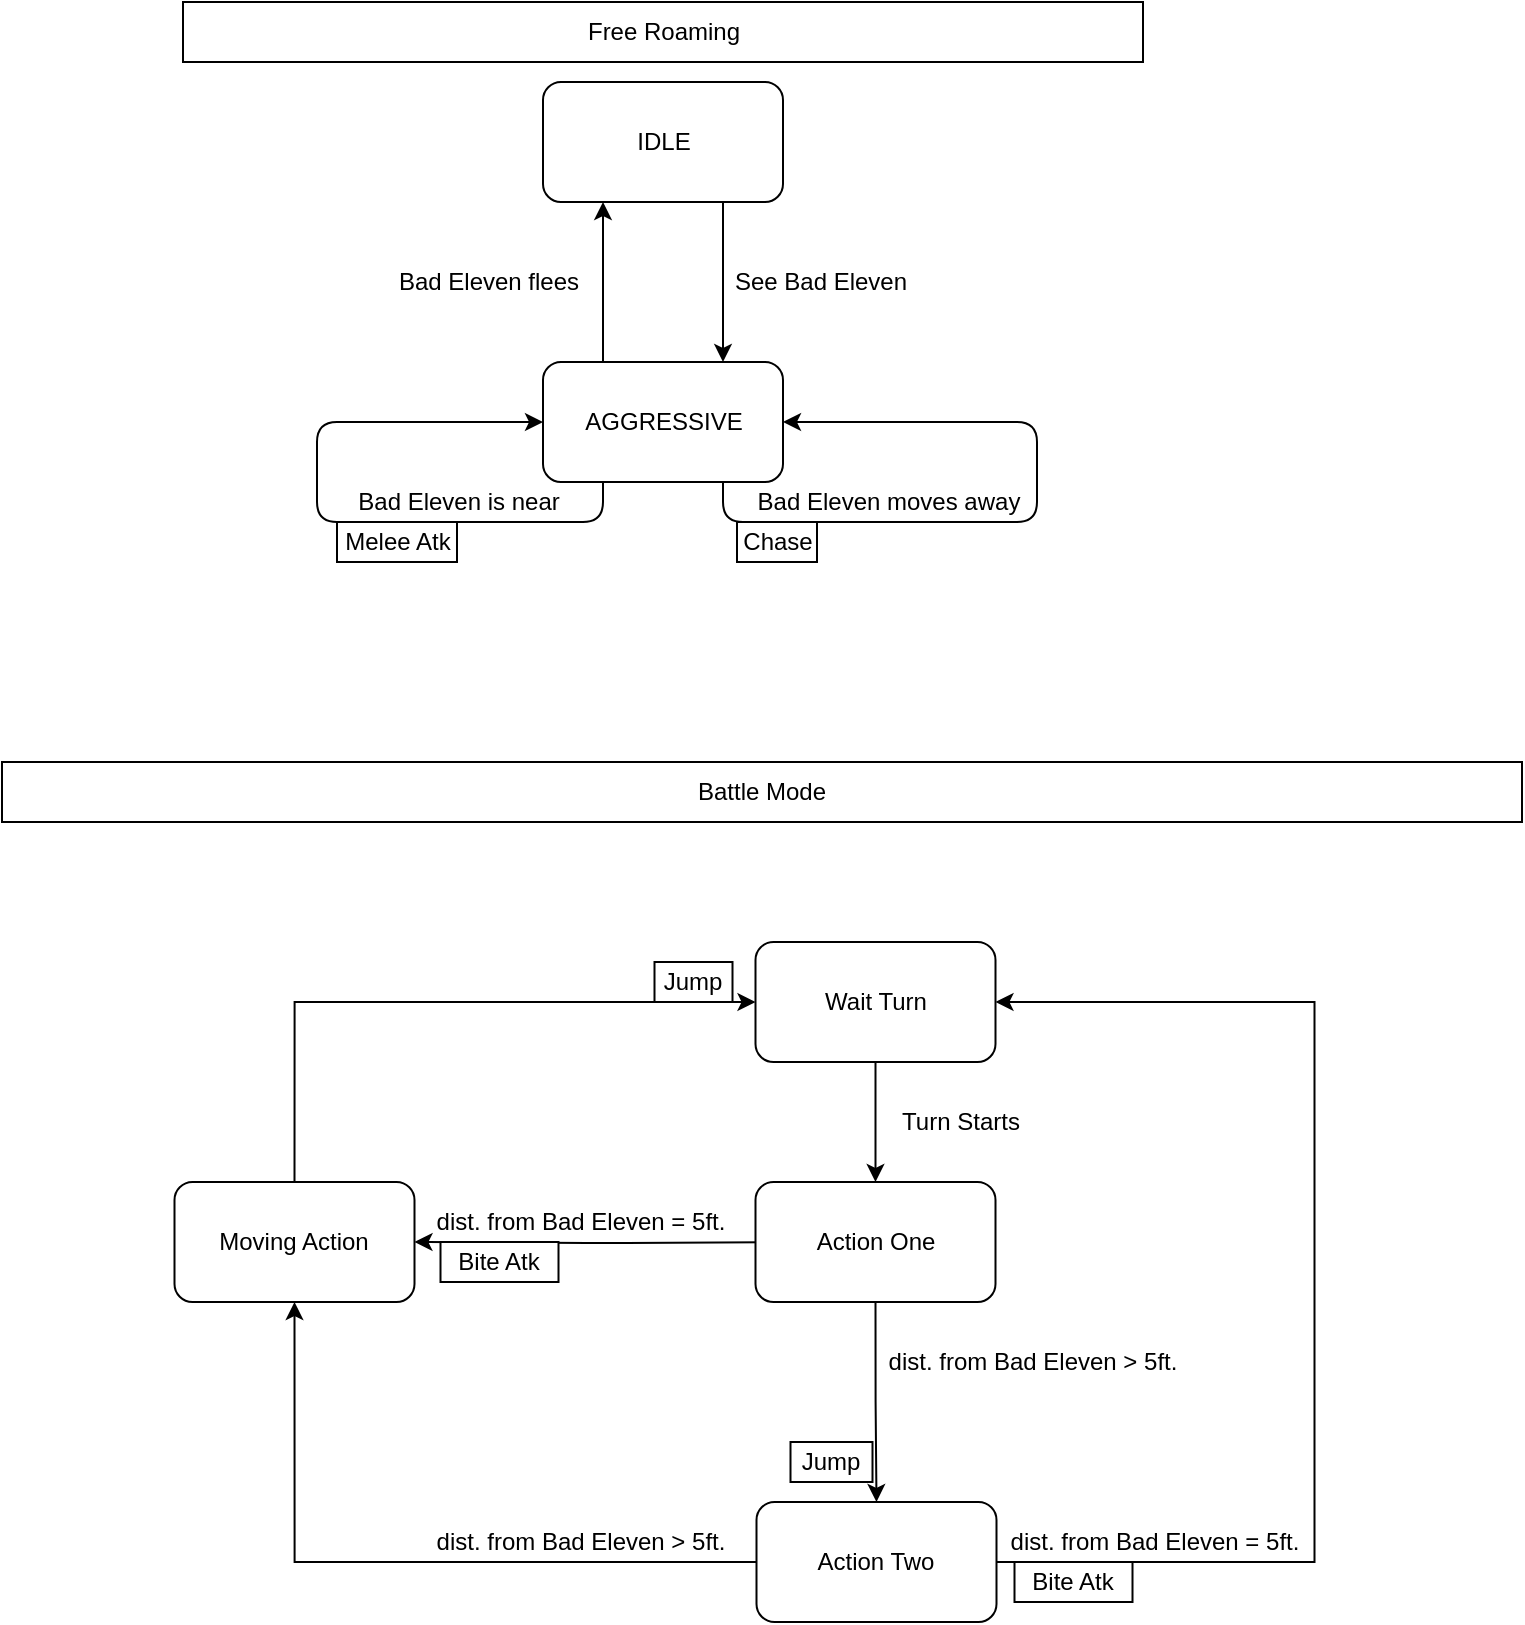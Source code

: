 <mxfile version="12.5.1"><diagram id="Zlv_XiqWlyx7ft0DZovL" name="Page-1"><mxGraphModel dx="460" dy="703" grid="1" gridSize="10" guides="1" tooltips="1" connect="1" arrows="1" fold="1" page="1" pageScale="1" pageWidth="827" pageHeight="1169" math="0" shadow="0"><root><mxCell id="0"/><mxCell id="1" parent="0"/><mxCell id="uVq_kR3ZMAJ6x4FoBAPn-3" style="edgeStyle=orthogonalEdgeStyle;rounded=0;orthogonalLoop=1;jettySize=auto;html=1;exitX=0.75;exitY=1;exitDx=0;exitDy=0;entryX=0.75;entryY=0;entryDx=0;entryDy=0;" parent="1" source="uVq_kR3ZMAJ6x4FoBAPn-1" target="uVq_kR3ZMAJ6x4FoBAPn-2" edge="1"><mxGeometry relative="1" as="geometry"/></mxCell><mxCell id="uVq_kR3ZMAJ6x4FoBAPn-1" value="IDLE" style="rounded=1;whiteSpace=wrap;html=1;" parent="1" vertex="1"><mxGeometry x="310.5" y="80" width="120" height="60" as="geometry"/></mxCell><mxCell id="uVq_kR3ZMAJ6x4FoBAPn-4" style="edgeStyle=orthogonalEdgeStyle;rounded=0;orthogonalLoop=1;jettySize=auto;html=1;exitX=0.25;exitY=0;exitDx=0;exitDy=0;entryX=0.25;entryY=1;entryDx=0;entryDy=0;" parent="1" source="uVq_kR3ZMAJ6x4FoBAPn-2" target="uVq_kR3ZMAJ6x4FoBAPn-1" edge="1"><mxGeometry relative="1" as="geometry"/></mxCell><mxCell id="uVq_kR3ZMAJ6x4FoBAPn-2" value="AGGRESSIVE" style="rounded=1;whiteSpace=wrap;html=1;" parent="1" vertex="1"><mxGeometry x="310.5" y="220" width="120" height="60" as="geometry"/></mxCell><mxCell id="uVq_kR3ZMAJ6x4FoBAPn-5" value="See Bad Eleven" style="text;html=1;align=center;verticalAlign=middle;resizable=0;points=[];autosize=1;" parent="1" vertex="1"><mxGeometry x="398.5" y="170" width="100" height="20" as="geometry"/></mxCell><mxCell id="uVq_kR3ZMAJ6x4FoBAPn-6" value="Bad Eleven flees" style="text;html=1;align=center;verticalAlign=middle;resizable=0;points=[];autosize=1;" parent="1" vertex="1"><mxGeometry x="227.5" y="170" width="110" height="20" as="geometry"/></mxCell><mxCell id="uVq_kR3ZMAJ6x4FoBAPn-8" style="edgeStyle=orthogonalEdgeStyle;orthogonalLoop=1;jettySize=auto;html=1;exitX=0.75;exitY=1;exitDx=0;exitDy=0;entryX=1;entryY=0.5;entryDx=0;entryDy=0;rounded=1;" parent="1" source="uVq_kR3ZMAJ6x4FoBAPn-2" target="uVq_kR3ZMAJ6x4FoBAPn-2" edge="1"><mxGeometry relative="1" as="geometry"><Array as="points"><mxPoint x="400.5" y="300"/><mxPoint x="557.5" y="300"/><mxPoint x="557.5" y="250"/></Array></mxGeometry></mxCell><mxCell id="uVq_kR3ZMAJ6x4FoBAPn-9" value="Bad Eleven moves away" style="text;html=1;align=center;verticalAlign=middle;resizable=0;points=[];autosize=1;" parent="1" vertex="1"><mxGeometry x="407.5" y="280" width="150" height="20" as="geometry"/></mxCell><mxCell id="uVq_kR3ZMAJ6x4FoBAPn-10" value="Chase" style="rounded=0;whiteSpace=wrap;html=1;" parent="1" vertex="1"><mxGeometry x="407.5" y="300" width="40" height="20" as="geometry"/></mxCell><mxCell id="uVq_kR3ZMAJ6x4FoBAPn-12" style="edgeStyle=orthogonalEdgeStyle;rounded=1;orthogonalLoop=1;jettySize=auto;html=1;exitX=0.25;exitY=1;exitDx=0;exitDy=0;entryX=0;entryY=0.5;entryDx=0;entryDy=0;" parent="1" source="uVq_kR3ZMAJ6x4FoBAPn-2" target="uVq_kR3ZMAJ6x4FoBAPn-2" edge="1"><mxGeometry relative="1" as="geometry"><Array as="points"><mxPoint x="340.5" y="300"/><mxPoint x="197.5" y="300"/><mxPoint x="197.5" y="250"/></Array></mxGeometry></mxCell><mxCell id="uVq_kR3ZMAJ6x4FoBAPn-13" value="Bad Eleven is near" style="text;html=1;align=center;verticalAlign=middle;resizable=0;points=[];autosize=1;" parent="1" vertex="1"><mxGeometry x="207.5" y="280" width="120" height="20" as="geometry"/></mxCell><mxCell id="uVq_kR3ZMAJ6x4FoBAPn-14" value="Melee Atk" style="rounded=0;whiteSpace=wrap;html=1;" parent="1" vertex="1"><mxGeometry x="207.5" y="300" width="60" height="20" as="geometry"/></mxCell><mxCell id="uVq_kR3ZMAJ6x4FoBAPn-15" value="Free Roaming" style="rounded=0;whiteSpace=wrap;html=1;" parent="1" vertex="1"><mxGeometry x="130.5" y="40" width="480" height="30" as="geometry"/></mxCell><mxCell id="uVq_kR3ZMAJ6x4FoBAPn-16" value="Battle Mode" style="rounded=0;whiteSpace=wrap;html=1;" parent="1" vertex="1"><mxGeometry x="40" y="420" width="760" height="30" as="geometry"/></mxCell><mxCell id="uVq_kR3ZMAJ6x4FoBAPn-28" style="edgeStyle=orthogonalEdgeStyle;rounded=1;orthogonalLoop=1;jettySize=auto;html=1;exitX=0;exitY=0.5;exitDx=0;exitDy=0;entryX=1;entryY=0.5;entryDx=0;entryDy=0;" parent="1" target="uVq_kR3ZMAJ6x4FoBAPn-27" edge="1"><mxGeometry relative="1" as="geometry"><mxPoint x="438.25" y="660" as="sourcePoint"/></mxGeometry></mxCell><mxCell id="uVq_kR3ZMAJ6x4FoBAPn-36" style="edgeStyle=orthogonalEdgeStyle;rounded=0;orthogonalLoop=1;jettySize=auto;html=1;exitX=0.5;exitY=1;exitDx=0;exitDy=0;entryX=0.5;entryY=0;entryDx=0;entryDy=0;" parent="1" source="uVq_kR3ZMAJ6x4FoBAPn-17" target="uVq_kR3ZMAJ6x4FoBAPn-35" edge="1"><mxGeometry relative="1" as="geometry"/></mxCell><mxCell id="uVq_kR3ZMAJ6x4FoBAPn-17" value="Action One" style="rounded=1;whiteSpace=wrap;html=1;" parent="1" vertex="1"><mxGeometry x="416.75" y="630" width="120" height="60" as="geometry"/></mxCell><mxCell id="uVq_kR3ZMAJ6x4FoBAPn-19" style="edgeStyle=orthogonalEdgeStyle;rounded=1;orthogonalLoop=1;jettySize=auto;html=1;exitX=0.5;exitY=1;exitDx=0;exitDy=0;entryX=0.5;entryY=0;entryDx=0;entryDy=0;" parent="1" source="uVq_kR3ZMAJ6x4FoBAPn-18" target="uVq_kR3ZMAJ6x4FoBAPn-17" edge="1"><mxGeometry relative="1" as="geometry"/></mxCell><mxCell id="uVq_kR3ZMAJ6x4FoBAPn-18" value="Wait Turn" style="rounded=1;whiteSpace=wrap;html=1;" parent="1" vertex="1"><mxGeometry x="416.75" y="510" width="120" height="60" as="geometry"/></mxCell><mxCell id="uVq_kR3ZMAJ6x4FoBAPn-20" value="Turn Starts" style="text;html=1;align=center;verticalAlign=middle;resizable=0;points=[];autosize=1;" parent="1" vertex="1"><mxGeometry x="483.75" y="590" width="70" height="20" as="geometry"/></mxCell><mxCell id="uVq_kR3ZMAJ6x4FoBAPn-34" style="edgeStyle=orthogonalEdgeStyle;rounded=0;orthogonalLoop=1;jettySize=auto;html=1;exitX=0.5;exitY=0;exitDx=0;exitDy=0;entryX=0;entryY=0.5;entryDx=0;entryDy=0;" parent="1" source="uVq_kR3ZMAJ6x4FoBAPn-27" target="uVq_kR3ZMAJ6x4FoBAPn-18" edge="1"><mxGeometry relative="1" as="geometry"/></mxCell><mxCell id="uVq_kR3ZMAJ6x4FoBAPn-27" value="Moving Action" style="rounded=1;whiteSpace=wrap;html=1;" parent="1" vertex="1"><mxGeometry x="126.25" y="630" width="120" height="60" as="geometry"/></mxCell><mxCell id="uVq_kR3ZMAJ6x4FoBAPn-29" value="dist. from Bad Eleven = 5ft." style="text;html=1;align=center;verticalAlign=middle;resizable=0;points=[];autosize=1;" parent="1" vertex="1"><mxGeometry x="249.25" y="640" width="160" height="20" as="geometry"/></mxCell><mxCell id="uVq_kR3ZMAJ6x4FoBAPn-30" value="Bite Atk" style="rounded=0;whiteSpace=wrap;html=1;" parent="1" vertex="1"><mxGeometry x="259.25" y="660" width="59" height="20" as="geometry"/></mxCell><mxCell id="uVq_kR3ZMAJ6x4FoBAPn-32" value="Jump" style="rounded=0;whiteSpace=wrap;html=1;" parent="1" vertex="1"><mxGeometry x="366.25" y="520" width="39" height="20" as="geometry"/></mxCell><mxCell id="uVq_kR3ZMAJ6x4FoBAPn-39" style="edgeStyle=orthogonalEdgeStyle;rounded=0;orthogonalLoop=1;jettySize=auto;html=1;exitX=1;exitY=0.5;exitDx=0;exitDy=0;entryX=1;entryY=0.5;entryDx=0;entryDy=0;" parent="1" source="uVq_kR3ZMAJ6x4FoBAPn-35" target="uVq_kR3ZMAJ6x4FoBAPn-18" edge="1"><mxGeometry relative="1" as="geometry"><Array as="points"><mxPoint x="696.25" y="820"/><mxPoint x="696.25" y="540"/></Array></mxGeometry></mxCell><mxCell id="uVq_kR3ZMAJ6x4FoBAPn-44" style="edgeStyle=orthogonalEdgeStyle;rounded=0;orthogonalLoop=1;jettySize=auto;html=1;exitX=0;exitY=0.5;exitDx=0;exitDy=0;entryX=0.5;entryY=1;entryDx=0;entryDy=0;" parent="1" source="uVq_kR3ZMAJ6x4FoBAPn-35" target="uVq_kR3ZMAJ6x4FoBAPn-27" edge="1"><mxGeometry relative="1" as="geometry"/></mxCell><mxCell id="uVq_kR3ZMAJ6x4FoBAPn-35" value="Action Two" style="rounded=1;whiteSpace=wrap;html=1;" parent="1" vertex="1"><mxGeometry x="417.25" y="790" width="120" height="60" as="geometry"/></mxCell><mxCell id="uVq_kR3ZMAJ6x4FoBAPn-37" value="dist. from Bad Eleven &amp;gt; 5ft." style="text;html=1;align=center;verticalAlign=middle;resizable=0;points=[];autosize=1;" parent="1" vertex="1"><mxGeometry x="475.25" y="710" width="160" height="20" as="geometry"/></mxCell><mxCell id="uVq_kR3ZMAJ6x4FoBAPn-38" value="Jump" style="rounded=0;whiteSpace=wrap;html=1;" parent="1" vertex="1"><mxGeometry x="434.25" y="760" width="41" height="20" as="geometry"/></mxCell><mxCell id="uVq_kR3ZMAJ6x4FoBAPn-40" value="dist. from Bad Eleven = 5ft." style="text;html=1;align=center;verticalAlign=middle;resizable=0;points=[];autosize=1;" parent="1" vertex="1"><mxGeometry x="536.25" y="800" width="160" height="20" as="geometry"/></mxCell><mxCell id="uVq_kR3ZMAJ6x4FoBAPn-43" value="Bite Atk" style="rounded=0;whiteSpace=wrap;html=1;" parent="1" vertex="1"><mxGeometry x="546.25" y="820" width="59" height="20" as="geometry"/></mxCell><mxCell id="uVq_kR3ZMAJ6x4FoBAPn-46" value="dist. from Bad Eleven &amp;gt; 5ft." style="text;html=1;align=center;verticalAlign=middle;resizable=0;points=[];autosize=1;" parent="1" vertex="1"><mxGeometry x="249.25" y="800" width="160" height="20" as="geometry"/></mxCell></root></mxGraphModel></diagram></mxfile>